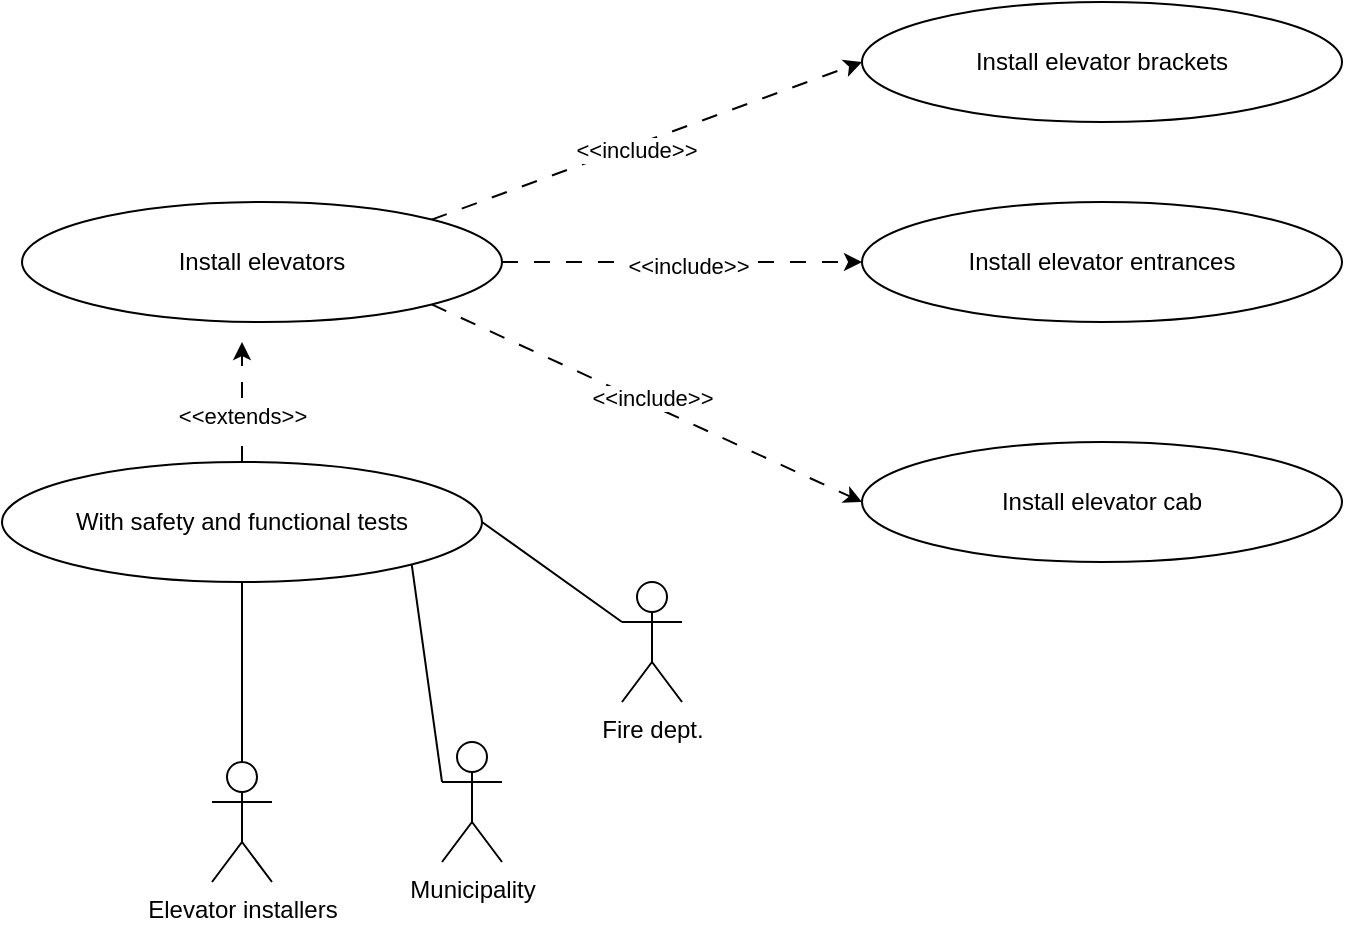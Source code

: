 <mxfile version="22.1.21" type="device">
  <diagram name="Page-1" id="RVt12QEgG98xqtKB_YTy">
    <mxGraphModel dx="941" dy="751" grid="1" gridSize="10" guides="1" tooltips="1" connect="1" arrows="1" fold="1" page="1" pageScale="1" pageWidth="850" pageHeight="1100" math="0" shadow="0">
      <root>
        <mxCell id="0" />
        <mxCell id="1" parent="0" />
        <mxCell id="_n3MHpNf56_mFR_C-PWD-1" value="Install elevator brackets" style="ellipse;whiteSpace=wrap;html=1;" parent="1" vertex="1">
          <mxGeometry x="440" y="190" width="240" height="60" as="geometry" />
        </mxCell>
        <mxCell id="_n3MHpNf56_mFR_C-PWD-2" value="Install elevator entrances" style="ellipse;whiteSpace=wrap;html=1;" parent="1" vertex="1">
          <mxGeometry x="440" y="290" width="240" height="60" as="geometry" />
        </mxCell>
        <mxCell id="_n3MHpNf56_mFR_C-PWD-3" value="Install elevator cab" style="ellipse;whiteSpace=wrap;html=1;" parent="1" vertex="1">
          <mxGeometry x="440" y="410" width="240" height="60" as="geometry" />
        </mxCell>
        <mxCell id="_n3MHpNf56_mFR_C-PWD-16" style="edgeStyle=orthogonalEdgeStyle;rounded=0;orthogonalLoop=1;jettySize=auto;html=1;dashed=1;dashPattern=8 8;" parent="1" source="_n3MHpNf56_mFR_C-PWD-4" edge="1">
          <mxGeometry relative="1" as="geometry">
            <mxPoint x="130" y="360" as="targetPoint" />
          </mxGeometry>
        </mxCell>
        <mxCell id="_n3MHpNf56_mFR_C-PWD-18" value="&amp;lt;&amp;lt;extends&amp;gt;&amp;gt;" style="edgeLabel;html=1;align=center;verticalAlign=middle;resizable=0;points=[];" parent="_n3MHpNf56_mFR_C-PWD-16" vertex="1" connectable="0">
          <mxGeometry x="-0.24" relative="1" as="geometry">
            <mxPoint as="offset" />
          </mxGeometry>
        </mxCell>
        <mxCell id="_n3MHpNf56_mFR_C-PWD-4" value="With safety and functional tests" style="ellipse;whiteSpace=wrap;html=1;" parent="1" vertex="1">
          <mxGeometry x="10" y="420" width="240" height="60" as="geometry" />
        </mxCell>
        <mxCell id="_n3MHpNf56_mFR_C-PWD-20" style="edgeStyle=orthogonalEdgeStyle;rounded=0;orthogonalLoop=1;jettySize=auto;html=1;entryX=0.5;entryY=1;entryDx=0;entryDy=0;endArrow=none;endFill=0;" parent="1" source="_n3MHpNf56_mFR_C-PWD-5" target="_n3MHpNf56_mFR_C-PWD-4" edge="1">
          <mxGeometry relative="1" as="geometry">
            <Array as="points">
              <mxPoint x="130" y="520" />
              <mxPoint x="130" y="520" />
            </Array>
          </mxGeometry>
        </mxCell>
        <mxCell id="_n3MHpNf56_mFR_C-PWD-5" value="Elevator installers" style="shape=umlActor;verticalLabelPosition=bottom;verticalAlign=top;html=1;outlineConnect=0;" parent="1" vertex="1">
          <mxGeometry x="115" y="570" width="30" height="60" as="geometry" />
        </mxCell>
        <mxCell id="_n3MHpNf56_mFR_C-PWD-9" style="rounded=0;orthogonalLoop=1;jettySize=auto;html=1;exitX=1;exitY=0;exitDx=0;exitDy=0;entryX=0;entryY=0.5;entryDx=0;entryDy=0;dashed=1;dashPattern=8 8;" parent="1" source="_n3MHpNf56_mFR_C-PWD-8" target="_n3MHpNf56_mFR_C-PWD-1" edge="1">
          <mxGeometry relative="1" as="geometry" />
        </mxCell>
        <mxCell id="_n3MHpNf56_mFR_C-PWD-11" value="&amp;lt;&amp;lt;include&amp;gt;&amp;gt;" style="edgeLabel;html=1;align=center;verticalAlign=middle;resizable=0;points=[];" parent="_n3MHpNf56_mFR_C-PWD-9" vertex="1" connectable="0">
          <mxGeometry x="-0.059" y="-2" relative="1" as="geometry">
            <mxPoint as="offset" />
          </mxGeometry>
        </mxCell>
        <mxCell id="_n3MHpNf56_mFR_C-PWD-12" style="rounded=0;orthogonalLoop=1;jettySize=auto;html=1;exitX=1;exitY=0.5;exitDx=0;exitDy=0;entryX=0;entryY=0.5;entryDx=0;entryDy=0;endArrow=classic;endFill=1;dashed=1;dashPattern=8 8;" parent="1" source="_n3MHpNf56_mFR_C-PWD-8" target="_n3MHpNf56_mFR_C-PWD-2" edge="1">
          <mxGeometry relative="1" as="geometry" />
        </mxCell>
        <mxCell id="_n3MHpNf56_mFR_C-PWD-13" value="&amp;lt;&amp;lt;include&amp;gt;&amp;gt;" style="edgeLabel;html=1;align=center;verticalAlign=middle;resizable=0;points=[];" parent="_n3MHpNf56_mFR_C-PWD-12" vertex="1" connectable="0">
          <mxGeometry x="0.035" y="-2" relative="1" as="geometry">
            <mxPoint as="offset" />
          </mxGeometry>
        </mxCell>
        <mxCell id="_n3MHpNf56_mFR_C-PWD-14" style="rounded=0;orthogonalLoop=1;jettySize=auto;html=1;exitX=1;exitY=1;exitDx=0;exitDy=0;entryX=0;entryY=0.5;entryDx=0;entryDy=0;dashed=1;dashPattern=8 8;" parent="1" source="_n3MHpNf56_mFR_C-PWD-8" target="_n3MHpNf56_mFR_C-PWD-3" edge="1">
          <mxGeometry relative="1" as="geometry" />
        </mxCell>
        <mxCell id="_n3MHpNf56_mFR_C-PWD-15" value="&amp;lt;&amp;lt;include&amp;gt;&amp;gt;" style="edgeLabel;html=1;align=center;verticalAlign=middle;resizable=0;points=[];" parent="_n3MHpNf56_mFR_C-PWD-14" vertex="1" connectable="0">
          <mxGeometry x="0.011" y="3" relative="1" as="geometry">
            <mxPoint y="-1" as="offset" />
          </mxGeometry>
        </mxCell>
        <mxCell id="_n3MHpNf56_mFR_C-PWD-8" value="Install elevators" style="ellipse;whiteSpace=wrap;html=1;" parent="1" vertex="1">
          <mxGeometry x="20" y="290" width="240" height="60" as="geometry" />
        </mxCell>
        <mxCell id="_n3MHpNf56_mFR_C-PWD-22" style="rounded=0;orthogonalLoop=1;jettySize=auto;html=1;exitX=0;exitY=0.333;exitDx=0;exitDy=0;exitPerimeter=0;endArrow=none;endFill=0;entryX=1;entryY=1;entryDx=0;entryDy=0;" parent="1" source="_n3MHpNf56_mFR_C-PWD-21" target="_n3MHpNf56_mFR_C-PWD-4" edge="1">
          <mxGeometry relative="1" as="geometry">
            <mxPoint x="230" y="480" as="targetPoint" />
          </mxGeometry>
        </mxCell>
        <mxCell id="_n3MHpNf56_mFR_C-PWD-21" value="Municipality" style="shape=umlActor;verticalLabelPosition=bottom;verticalAlign=top;html=1;outlineConnect=0;" parent="1" vertex="1">
          <mxGeometry x="230" y="560" width="30" height="60" as="geometry" />
        </mxCell>
        <mxCell id="72BMudRyKS175-ddiAjg-4" style="rounded=0;orthogonalLoop=1;jettySize=auto;html=1;exitX=0;exitY=0.333;exitDx=0;exitDy=0;exitPerimeter=0;entryX=1;entryY=0.5;entryDx=0;entryDy=0;endArrow=none;endFill=0;" edge="1" parent="1" source="72BMudRyKS175-ddiAjg-1" target="_n3MHpNf56_mFR_C-PWD-4">
          <mxGeometry relative="1" as="geometry" />
        </mxCell>
        <mxCell id="72BMudRyKS175-ddiAjg-1" value="Fire dept." style="shape=umlActor;verticalLabelPosition=bottom;verticalAlign=top;html=1;outlineConnect=0;" vertex="1" parent="1">
          <mxGeometry x="320" y="480" width="30" height="60" as="geometry" />
        </mxCell>
      </root>
    </mxGraphModel>
  </diagram>
</mxfile>
